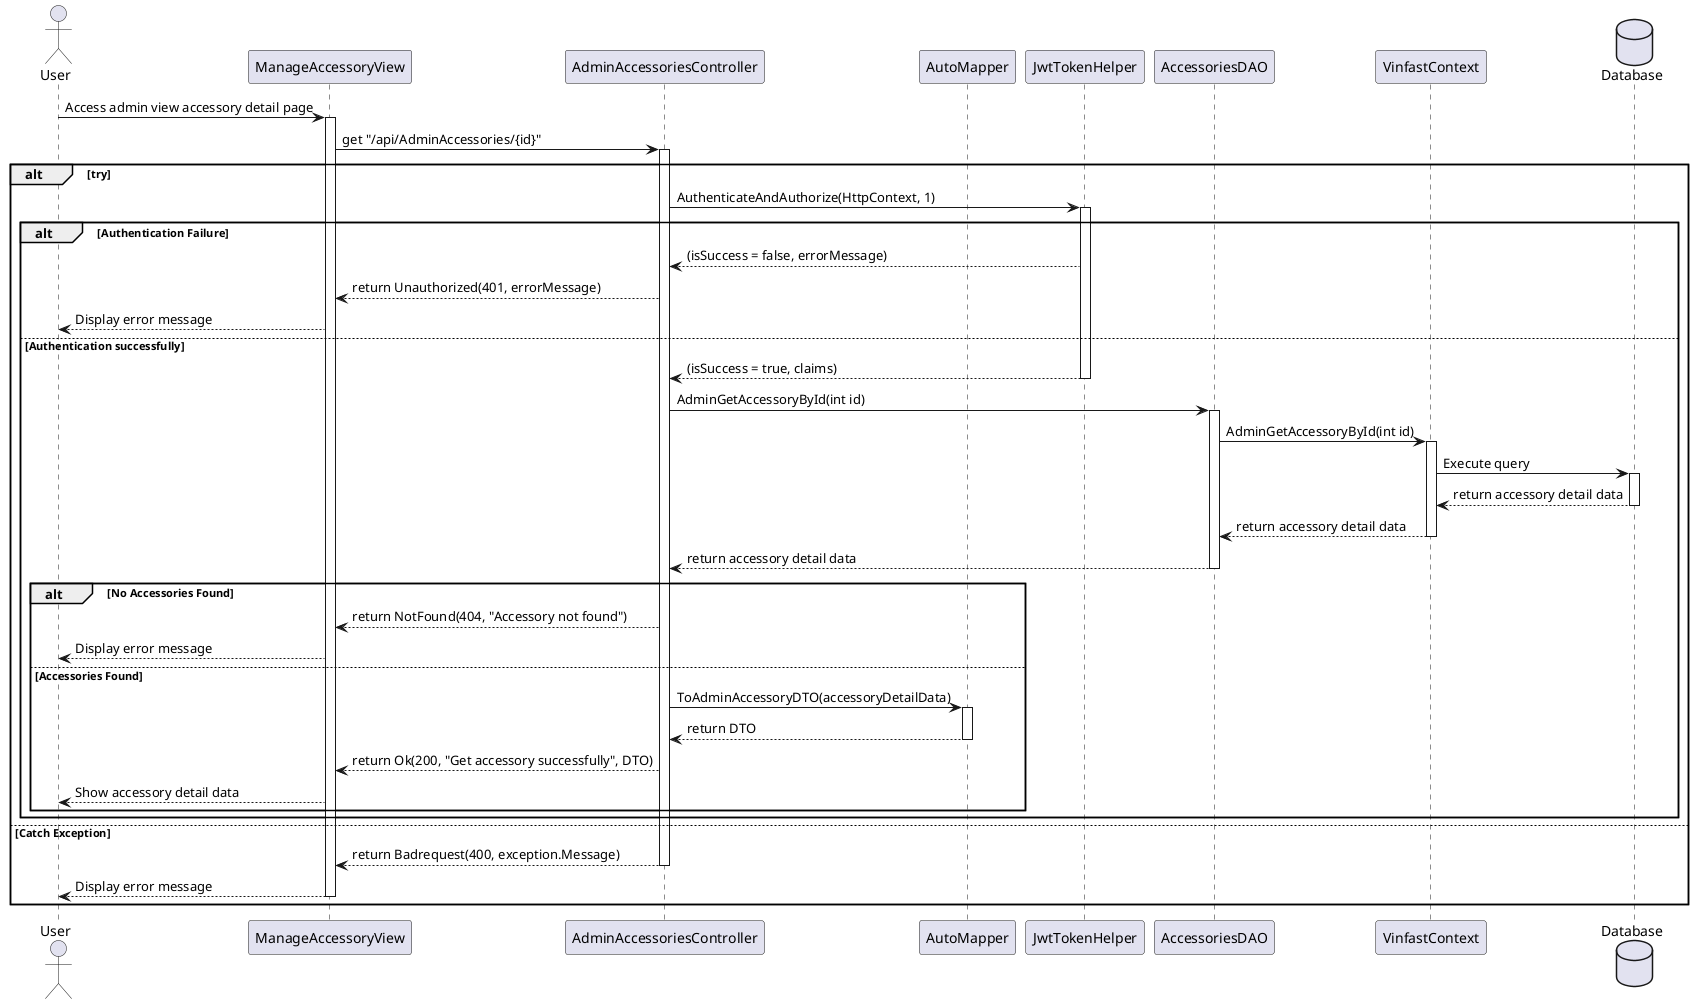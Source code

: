 @startuml
actor User
participant ManageAccessoryView
participant AdminAccessoriesController
participant AutoMapper
participant JwtTokenHelper
participant AccessoriesDAO
participant VinfastContext
database Database


User -> ManageAccessoryView: Access admin view accessory detail page
activate ManageAccessoryView

    ManageAccessoryView -> AdminAccessoriesController: get "/api/AdminAccessories/{id}"
alt try
    activate AdminAccessoriesController

    AdminAccessoriesController -> JwtTokenHelper: AuthenticateAndAuthorize(HttpContext, 1)
        alt Authentication Failure
            activate JwtTokenHelper
            JwtTokenHelper --> AdminAccessoriesController: (isSuccess = false, errorMessage)
            AdminAccessoriesController --> ManageAccessoryView: return Unauthorized(401, errorMessage)
            ManageAccessoryView --> User: Display error message
            
        else Authentication successfully
            JwtTokenHelper --> AdminAccessoriesController: (isSuccess = true, claims)
            deactivate JwtTokenHelper
            
            AdminAccessoriesController -> AccessoriesDAO: AdminGetAccessoryById(int id)
            activate AccessoriesDAO
            
            AccessoriesDAO -> VinfastContext: AdminGetAccessoryById(int id)
            activate VinfastContext
            
            VinfastContext -> Database: Execute query
            activate Database
            Database --> VinfastContext: return accessory detail data
            deactivate Database
            
            VinfastContext --> AccessoriesDAO: return accessory detail data
            deactivate VinfastContext
            AccessoriesDAO --> AdminAccessoriesController: return accessory detail data
            deactivate AccessoriesDAO

            alt No Accessories Found
                AdminAccessoriesController --> ManageAccessoryView: return NotFound(404, "Accessory not found")
                ManageAccessoryView --> User: Display error message
            else Accessories Found
                AdminAccessoriesController -> AutoMapper: ToAdminAccessoryDTO(accessoryDetailData)
                activate AutoMapper
                AutoMapper --> AdminAccessoriesController: return DTO 
                deactivate AutoMapper
                AdminAccessoriesController --> ManageAccessoryView: return Ok(200, "Get accessory successfully", DTO)
                ManageAccessoryView --> User: Show accessory detail data
            end
        
    end

else Catch Exception
    AdminAccessoriesController --> ManageAccessoryView: return Badrequest(400, exception.Message)
    deactivate AdminAccessoriesController
    ManageAccessoryView --> User: Display error message
deactivate ManageAccessoryView
end




@enduml